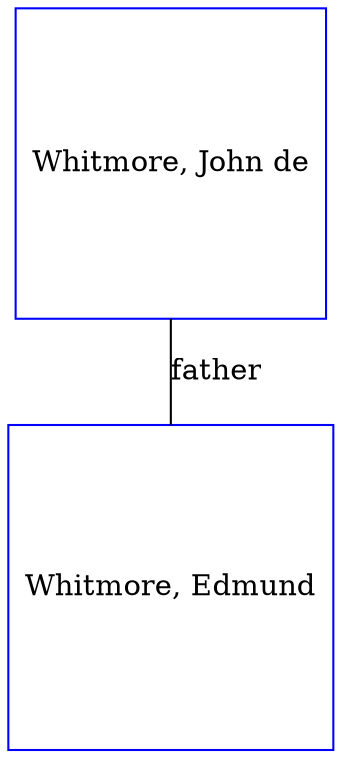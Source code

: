 digraph D {
    edge [dir=none];    node [shape=box];    "026324"   [label="Whitmore, John de", shape=box, regular=1, color="blue"] ;
"026323"   [label="Whitmore, Edmund", shape=box, regular=1, color="blue"] ;
026324->026323 [label="father",arrowsize=0.0]; 
}